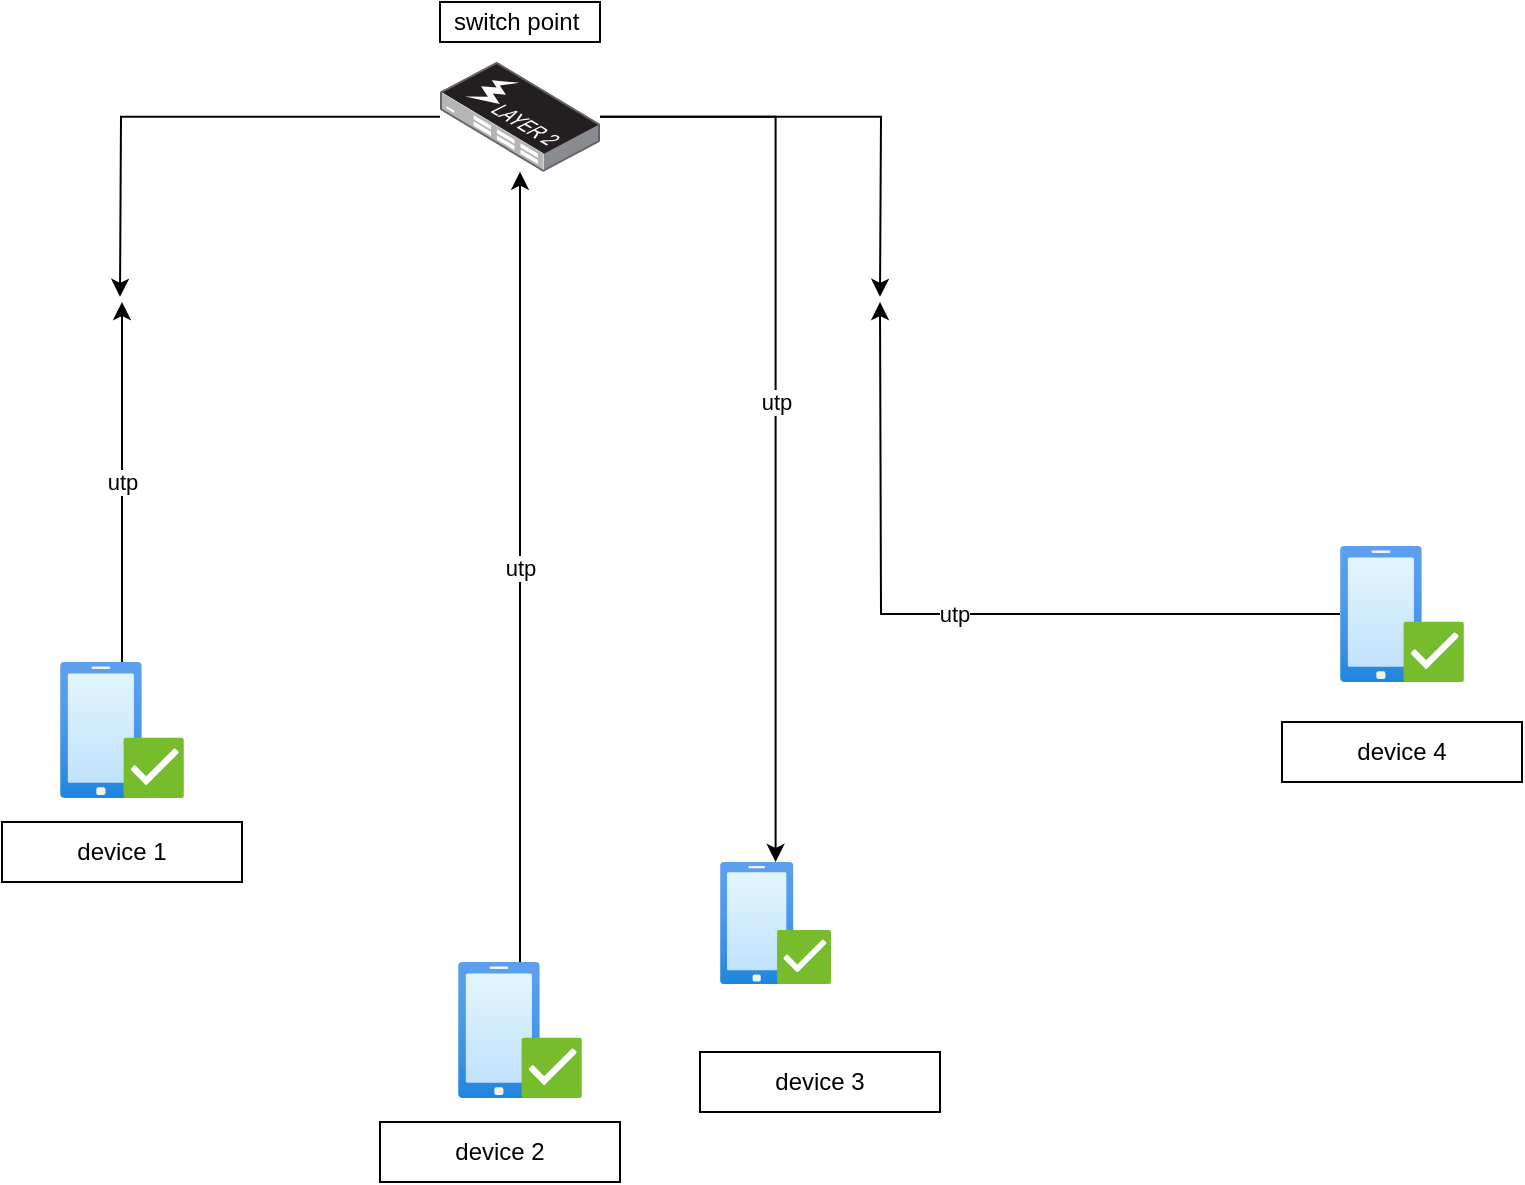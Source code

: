 <mxfile version="24.6.1" type="device">
  <diagram name="Page-1" id="4jBcVKaD-DEeyCsjf0J9">
    <mxGraphModel dx="1113" dy="670" grid="1" gridSize="10" guides="1" tooltips="1" connect="1" arrows="1" fold="1" page="1" pageScale="1" pageWidth="850" pageHeight="1100" math="0" shadow="0">
      <root>
        <mxCell id="0" />
        <mxCell id="1" parent="0" />
        <mxCell id="oorNFSbC0_L-jFTKtZz3-10" style="edgeStyle=orthogonalEdgeStyle;rounded=0;orthogonalLoop=1;jettySize=auto;html=1;" edge="1" parent="1" source="oorNFSbC0_L-jFTKtZz3-1">
          <mxGeometry relative="1" as="geometry">
            <mxPoint x="460.0" y="157.42" as="targetPoint" />
          </mxGeometry>
        </mxCell>
        <mxCell id="oorNFSbC0_L-jFTKtZz3-11" value="utp" style="edgeStyle=orthogonalEdgeStyle;rounded=0;orthogonalLoop=1;jettySize=auto;html=1;" edge="1" parent="1" source="oorNFSbC0_L-jFTKtZz3-1" target="oorNFSbC0_L-jFTKtZz3-4">
          <mxGeometry relative="1" as="geometry" />
        </mxCell>
        <mxCell id="oorNFSbC0_L-jFTKtZz3-13" style="edgeStyle=orthogonalEdgeStyle;rounded=0;orthogonalLoop=1;jettySize=auto;html=1;" edge="1" parent="1" source="oorNFSbC0_L-jFTKtZz3-1">
          <mxGeometry relative="1" as="geometry">
            <mxPoint x="80.0" y="157.42" as="targetPoint" />
          </mxGeometry>
        </mxCell>
        <mxCell id="oorNFSbC0_L-jFTKtZz3-1" value="" style="image;points=[];aspect=fixed;html=1;align=center;shadow=0;dashed=0;image=img/lib/allied_telesis/switch/Switch_24_port_L2_POE.svg;" vertex="1" parent="1">
          <mxGeometry x="240" y="40" width="80" height="54.84" as="geometry" />
        </mxCell>
        <mxCell id="oorNFSbC0_L-jFTKtZz3-8" value="utp" style="edgeStyle=orthogonalEdgeStyle;rounded=0;orthogonalLoop=1;jettySize=auto;html=1;" edge="1" parent="1" source="oorNFSbC0_L-jFTKtZz3-2">
          <mxGeometry relative="1" as="geometry">
            <mxPoint x="81" y="160" as="targetPoint" />
          </mxGeometry>
        </mxCell>
        <mxCell id="oorNFSbC0_L-jFTKtZz3-2" value="" style="image;aspect=fixed;html=1;points=[];align=center;fontSize=12;image=img/lib/azure2/intune/Device_Compliance.svg;" vertex="1" parent="1">
          <mxGeometry x="50" y="340" width="62" height="68" as="geometry" />
        </mxCell>
        <mxCell id="oorNFSbC0_L-jFTKtZz3-12" value="utp" style="edgeStyle=orthogonalEdgeStyle;rounded=0;orthogonalLoop=1;jettySize=auto;html=1;" edge="1" parent="1" source="oorNFSbC0_L-jFTKtZz3-3" target="oorNFSbC0_L-jFTKtZz3-1">
          <mxGeometry relative="1" as="geometry">
            <mxPoint x="180" y="210" as="targetPoint" />
          </mxGeometry>
        </mxCell>
        <mxCell id="oorNFSbC0_L-jFTKtZz3-3" value="" style="image;aspect=fixed;html=1;points=[];align=center;fontSize=12;image=img/lib/azure2/intune/Device_Compliance.svg;" vertex="1" parent="1">
          <mxGeometry x="249" y="490" width="62" height="68" as="geometry" />
        </mxCell>
        <mxCell id="oorNFSbC0_L-jFTKtZz3-4" value="" style="image;aspect=fixed;html=1;points=[];align=center;fontSize=12;image=img/lib/azure2/intune/Device_Compliance.svg;" vertex="1" parent="1">
          <mxGeometry x="380" y="440" width="55.62" height="61" as="geometry" />
        </mxCell>
        <mxCell id="oorNFSbC0_L-jFTKtZz3-9" value="utp" style="edgeStyle=orthogonalEdgeStyle;rounded=0;orthogonalLoop=1;jettySize=auto;html=1;" edge="1" parent="1" source="oorNFSbC0_L-jFTKtZz3-5">
          <mxGeometry relative="1" as="geometry">
            <mxPoint x="460" y="160" as="targetPoint" />
          </mxGeometry>
        </mxCell>
        <mxCell id="oorNFSbC0_L-jFTKtZz3-5" value="" style="image;aspect=fixed;html=1;points=[];align=center;fontSize=12;image=img/lib/azure2/intune/Device_Compliance.svg;" vertex="1" parent="1">
          <mxGeometry x="690" y="282" width="62" height="68" as="geometry" />
        </mxCell>
        <mxCell id="oorNFSbC0_L-jFTKtZz3-14" value="device 1" style="rounded=0;whiteSpace=wrap;html=1;" vertex="1" parent="1">
          <mxGeometry x="21" y="420" width="120" height="30" as="geometry" />
        </mxCell>
        <mxCell id="oorNFSbC0_L-jFTKtZz3-15" value="device 2" style="rounded=0;whiteSpace=wrap;html=1;" vertex="1" parent="1">
          <mxGeometry x="210" y="570" width="120" height="30" as="geometry" />
        </mxCell>
        <mxCell id="oorNFSbC0_L-jFTKtZz3-16" value="device 3" style="rounded=0;whiteSpace=wrap;html=1;" vertex="1" parent="1">
          <mxGeometry x="370" y="535" width="120" height="30" as="geometry" />
        </mxCell>
        <mxCell id="oorNFSbC0_L-jFTKtZz3-17" value="device 4" style="rounded=0;whiteSpace=wrap;html=1;" vertex="1" parent="1">
          <mxGeometry x="661" y="370" width="120" height="30" as="geometry" />
        </mxCell>
        <mxCell id="oorNFSbC0_L-jFTKtZz3-18" value="switch point&amp;nbsp;" style="rounded=0;whiteSpace=wrap;html=1;" vertex="1" parent="1">
          <mxGeometry x="240" y="10" width="80" height="20" as="geometry" />
        </mxCell>
      </root>
    </mxGraphModel>
  </diagram>
</mxfile>
